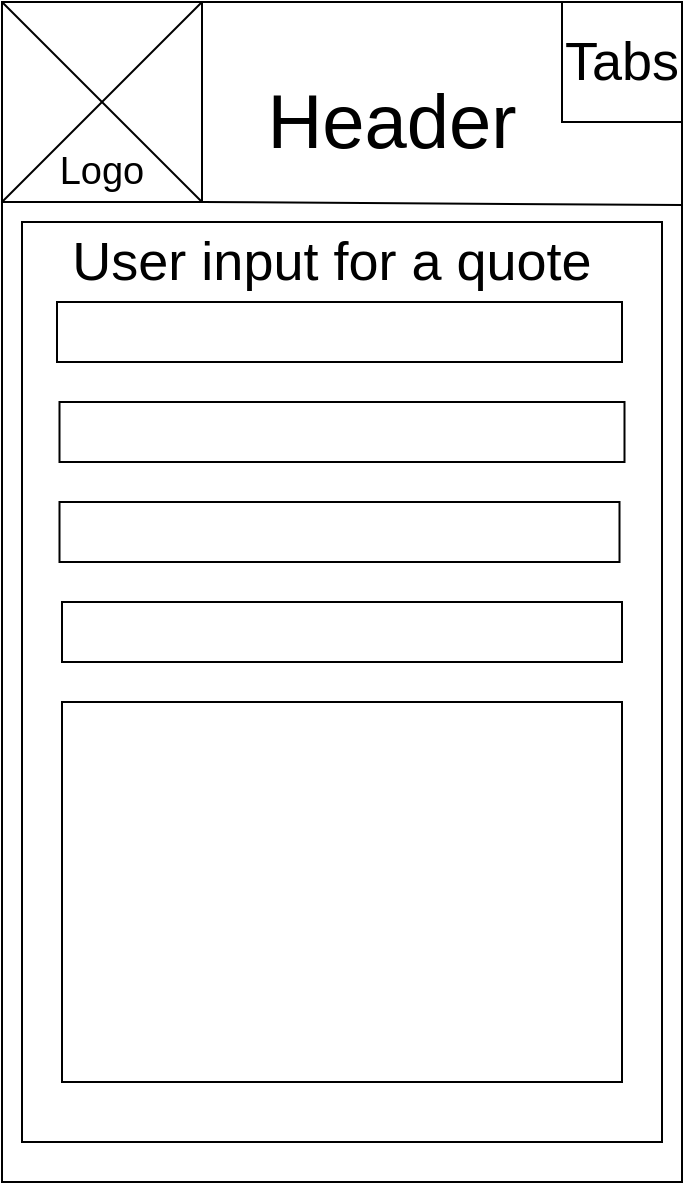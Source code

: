 <mxfile version="12.8.8" type="google"><diagram id="VjxHx-tjBnBEExkhLGyY" name="Page-1"><mxGraphModel dx="1447" dy="668" grid="1" gridSize="10" guides="1" tooltips="1" connect="1" arrows="1" fold="1" page="1" pageScale="1" pageWidth="850" pageHeight="1100" math="0" shadow="0"><root><mxCell id="0"/><mxCell id="1" parent="0"/><mxCell id="Uq071lXBonXZx718GadN-3" value="" style="rounded=0;whiteSpace=wrap;html=1;" parent="1" vertex="1"><mxGeometry x="230" y="10" width="340" height="590" as="geometry"/></mxCell><mxCell id="Uq071lXBonXZx718GadN-4" value="" style="whiteSpace=wrap;html=1;aspect=fixed;" parent="1" vertex="1"><mxGeometry x="510" y="10" width="60" height="60" as="geometry"/></mxCell><mxCell id="Uq071lXBonXZx718GadN-5" value="&lt;font style=&quot;font-size: 27px&quot;&gt;Tabs&lt;/font&gt;" style="text;html=1;strokeColor=none;fillColor=none;align=center;verticalAlign=middle;whiteSpace=wrap;rounded=0;" parent="1" vertex="1"><mxGeometry x="520" y="30" width="40" height="20" as="geometry"/></mxCell><mxCell id="Uq071lXBonXZx718GadN-7" value="" style="whiteSpace=wrap;html=1;aspect=fixed;" parent="1" vertex="1"><mxGeometry x="230" y="10" width="100" height="100" as="geometry"/></mxCell><mxCell id="Uq071lXBonXZx718GadN-8" value="" style="endArrow=none;html=1;entryX=0;entryY=1;entryDx=0;entryDy=0;exitX=1;exitY=0;exitDx=0;exitDy=0;" parent="1" source="Uq071lXBonXZx718GadN-7" target="Uq071lXBonXZx718GadN-7" edge="1"><mxGeometry width="50" height="50" relative="1" as="geometry"><mxPoint x="400" y="310" as="sourcePoint"/><mxPoint x="450" y="260" as="targetPoint"/></mxGeometry></mxCell><mxCell id="Uq071lXBonXZx718GadN-9" value="" style="endArrow=none;html=1;entryX=0;entryY=0;entryDx=0;entryDy=0;exitX=1;exitY=1;exitDx=0;exitDy=0;" parent="1" source="Uq071lXBonXZx718GadN-7" target="Uq071lXBonXZx718GadN-7" edge="1"><mxGeometry width="50" height="50" relative="1" as="geometry"><mxPoint x="400" y="310" as="sourcePoint"/><mxPoint x="450" y="260" as="targetPoint"/></mxGeometry></mxCell><mxCell id="Uq071lXBonXZx718GadN-10" value="&lt;font style=&quot;font-size: 19px&quot;&gt;Logo&lt;/font&gt;" style="text;html=1;strokeColor=none;fillColor=none;align=center;verticalAlign=middle;whiteSpace=wrap;rounded=0;" parent="1" vertex="1"><mxGeometry x="255" y="80" width="50" height="30" as="geometry"/></mxCell><mxCell id="Uq071lXBonXZx718GadN-16" value="&lt;font style=&quot;font-size: 38px&quot;&gt;Header&lt;/font&gt;" style="text;html=1;strokeColor=none;fillColor=none;align=center;verticalAlign=middle;whiteSpace=wrap;rounded=0;" parent="1" vertex="1"><mxGeometry x="370" y="60" width="110" height="20" as="geometry"/></mxCell><mxCell id="Uq071lXBonXZx718GadN-20" value="" style="endArrow=none;html=1;entryX=1;entryY=0.172;entryDx=0;entryDy=0;entryPerimeter=0;" parent="1" target="Uq071lXBonXZx718GadN-3" edge="1"><mxGeometry width="50" height="50" relative="1" as="geometry"><mxPoint x="330" y="110" as="sourcePoint"/><mxPoint x="570" y="270" as="targetPoint"/></mxGeometry></mxCell><mxCell id="9_h-Z2__839z2hz0wAqO-5" value="" style="rounded=0;whiteSpace=wrap;html=1;" vertex="1" parent="1"><mxGeometry x="240" y="120" width="320" height="460" as="geometry"/></mxCell><mxCell id="9_h-Z2__839z2hz0wAqO-6" value="" style="rounded=0;whiteSpace=wrap;html=1;" vertex="1" parent="1"><mxGeometry x="257.5" y="160" width="282.5" height="30" as="geometry"/></mxCell><mxCell id="9_h-Z2__839z2hz0wAqO-7" value="" style="rounded=0;whiteSpace=wrap;html=1;" vertex="1" parent="1"><mxGeometry x="258.75" y="210" width="282.5" height="30" as="geometry"/></mxCell><mxCell id="9_h-Z2__839z2hz0wAqO-8" value="" style="rounded=0;whiteSpace=wrap;html=1;" vertex="1" parent="1"><mxGeometry x="258.75" y="260" width="280" height="30" as="geometry"/></mxCell><mxCell id="9_h-Z2__839z2hz0wAqO-9" value="" style="rounded=0;whiteSpace=wrap;html=1;" vertex="1" parent="1"><mxGeometry x="260" y="310" width="280" height="30" as="geometry"/></mxCell><mxCell id="9_h-Z2__839z2hz0wAqO-10" value="" style="rounded=0;whiteSpace=wrap;html=1;" vertex="1" parent="1"><mxGeometry x="260" y="360" width="280" height="190" as="geometry"/></mxCell><mxCell id="9_h-Z2__839z2hz0wAqO-11" value="&lt;span style=&quot;font-size: 27px&quot;&gt;User input for a quote&lt;/span&gt;" style="text;html=1;strokeColor=none;fillColor=none;align=center;verticalAlign=middle;whiteSpace=wrap;rounded=0;" vertex="1" parent="1"><mxGeometry x="260" y="130" width="270" height="20" as="geometry"/></mxCell></root></mxGraphModel></diagram></mxfile>